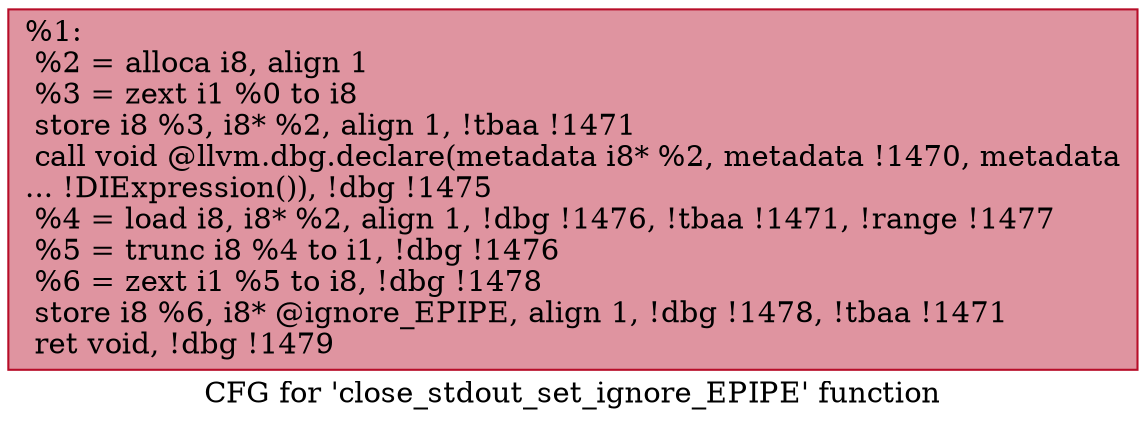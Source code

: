 digraph "CFG for 'close_stdout_set_ignore_EPIPE' function" {
	label="CFG for 'close_stdout_set_ignore_EPIPE' function";

	Node0xf95790 [shape=record,color="#b70d28ff", style=filled, fillcolor="#b70d2870",label="{%1:\l  %2 = alloca i8, align 1\l  %3 = zext i1 %0 to i8\l  store i8 %3, i8* %2, align 1, !tbaa !1471\l  call void @llvm.dbg.declare(metadata i8* %2, metadata !1470, metadata\l... !DIExpression()), !dbg !1475\l  %4 = load i8, i8* %2, align 1, !dbg !1476, !tbaa !1471, !range !1477\l  %5 = trunc i8 %4 to i1, !dbg !1476\l  %6 = zext i1 %5 to i8, !dbg !1478\l  store i8 %6, i8* @ignore_EPIPE, align 1, !dbg !1478, !tbaa !1471\l  ret void, !dbg !1479\l}"];
}
